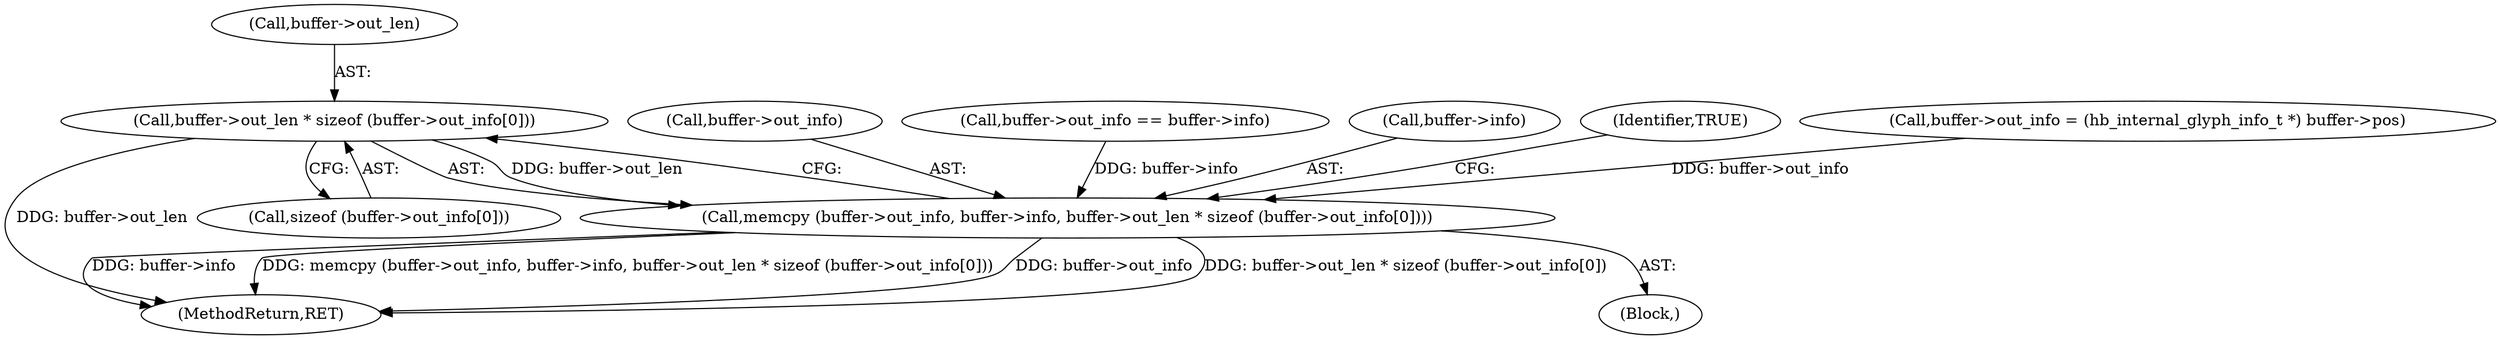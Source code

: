 digraph "0_harfbuzz_a6a79df5fe2ed2cd307e7a991346faee164e70d9_2@API" {
"1000141" [label="(Call,buffer->out_len * sizeof (buffer->out_info[0]))"];
"1000134" [label="(Call,memcpy (buffer->out_info, buffer->info, buffer->out_len * sizeof (buffer->out_info[0])))"];
"1000135" [label="(Call,buffer->out_info)"];
"1000134" [label="(Call,memcpy (buffer->out_info, buffer->info, buffer->out_len * sizeof (buffer->out_info[0])))"];
"1000141" [label="(Call,buffer->out_len * sizeof (buffer->out_info[0]))"];
"1000145" [label="(Call,sizeof (buffer->out_info[0]))"];
"1000113" [label="(Call,buffer->out_info == buffer->info)"];
"1000142" [label="(Call,buffer->out_len)"];
"1000138" [label="(Call,buffer->info)"];
"1000152" [label="(Identifier,TRUE)"];
"1000153" [label="(MethodReturn,RET)"];
"1000125" [label="(Call,buffer->out_info = (hb_internal_glyph_info_t *) buffer->pos)"];
"1000120" [label="(Block,)"];
"1000141" -> "1000134"  [label="AST: "];
"1000141" -> "1000145"  [label="CFG: "];
"1000142" -> "1000141"  [label="AST: "];
"1000145" -> "1000141"  [label="AST: "];
"1000134" -> "1000141"  [label="CFG: "];
"1000141" -> "1000153"  [label="DDG: buffer->out_len"];
"1000141" -> "1000134"  [label="DDG: buffer->out_len"];
"1000134" -> "1000120"  [label="AST: "];
"1000135" -> "1000134"  [label="AST: "];
"1000138" -> "1000134"  [label="AST: "];
"1000152" -> "1000134"  [label="CFG: "];
"1000134" -> "1000153"  [label="DDG: buffer->out_len * sizeof (buffer->out_info[0])"];
"1000134" -> "1000153"  [label="DDG: buffer->info"];
"1000134" -> "1000153"  [label="DDG: memcpy (buffer->out_info, buffer->info, buffer->out_len * sizeof (buffer->out_info[0]))"];
"1000134" -> "1000153"  [label="DDG: buffer->out_info"];
"1000125" -> "1000134"  [label="DDG: buffer->out_info"];
"1000113" -> "1000134"  [label="DDG: buffer->info"];
}
